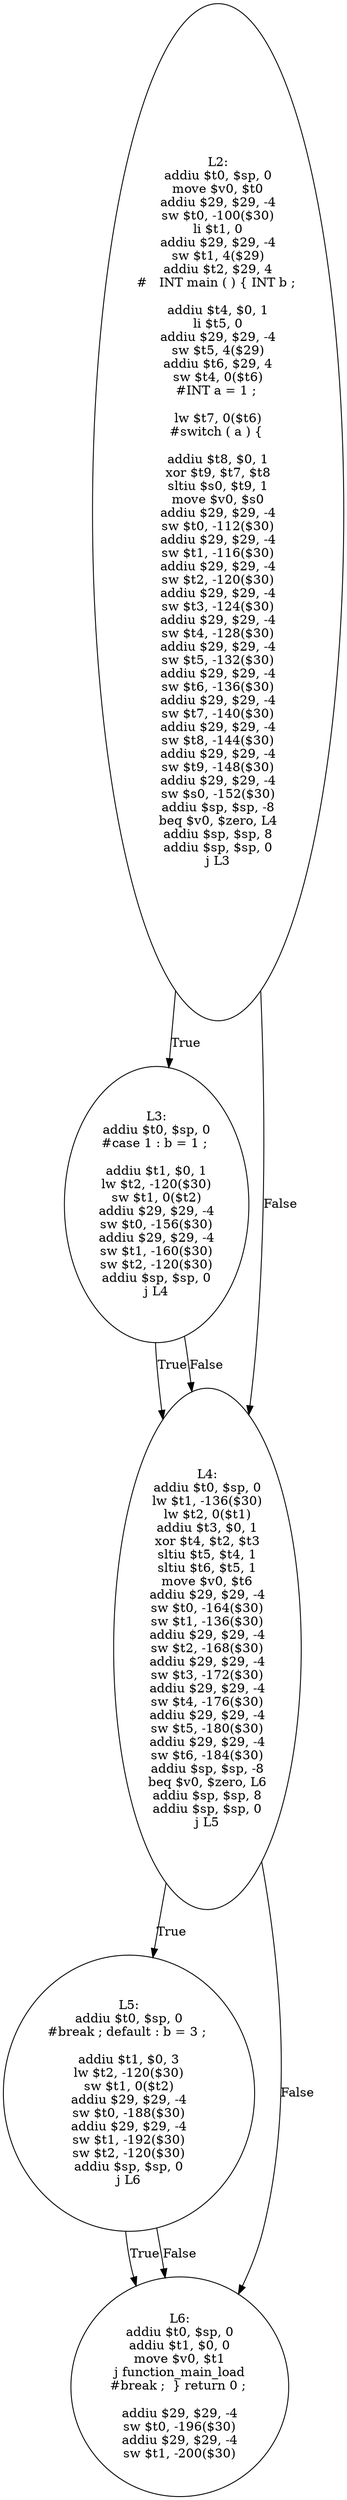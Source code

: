 digraph AST {
  "125702256454832" [label="L2:
addiu $t0, $sp, 0
move $v0, $t0
addiu $29, $29, -4
sw $t0, -100($30)
li $t1, 0
addiu $29, $29, -4
sw $t1, 4($29)
addiu $t2, $29, 4
#   INT main ( ) { INT b ; 

addiu $t4, $0, 1
li $t5, 0
addiu $29, $29, -4
sw $t5, 4($29)
addiu $t6, $29, 4
sw $t4, 0($t6)
#INT a = 1 ; 

lw $t7, 0($t6)
#switch ( a ) { 

addiu $t8, $0, 1
xor $t9, $t7, $t8
sltiu $s0, $t9, 1
move $v0, $s0
addiu $29, $29, -4
sw $t0, -112($30)
addiu $29, $29, -4
sw $t1, -116($30)
addiu $29, $29, -4
sw $t2, -120($30)
addiu $29, $29, -4
sw $t3, -124($30)
addiu $29, $29, -4
sw $t4, -128($30)
addiu $29, $29, -4
sw $t5, -132($30)
addiu $29, $29, -4
sw $t6, -136($30)
addiu $29, $29, -4
sw $t7, -140($30)
addiu $29, $29, -4
sw $t8, -144($30)
addiu $29, $29, -4
sw $t9, -148($30)
addiu $29, $29, -4
sw $s0, -152($30)
addiu $sp, $sp, -8
beq $v0, $zero, L4
addiu $sp, $sp, 8
addiu $sp, $sp, 0
j L3
"];
  "125702256454832" -> "125702256453248" [label="True"];
  "125702256454832" -> "125702256452096" [label="False"];
  "125702256453248" [label="L3:
addiu $t0, $sp, 0
#case 1 : b = 1 ; 

addiu $t1, $0, 1
lw $t2, -120($30)
sw $t1, 0($t2)
addiu $29, $29, -4
sw $t0, -156($30)
addiu $29, $29, -4
sw $t1, -160($30)
sw $t2, -120($30)
addiu $sp, $sp, 0
j L4
"];
  "125702256453248" -> "125702256452096" [label="True"];
  "125702256453248" -> "125702256452096" [label="False"];
  "125702256452096" [label="L4:
addiu $t0, $sp, 0
lw $t1, -136($30)
lw $t2, 0($t1)
addiu $t3, $0, 1
xor $t4, $t2, $t3
sltiu $t5, $t4, 1
sltiu $t6, $t5, 1
move $v0, $t6
addiu $29, $29, -4
sw $t0, -164($30)
sw $t1, -136($30)
addiu $29, $29, -4
sw $t2, -168($30)
addiu $29, $29, -4
sw $t3, -172($30)
addiu $29, $29, -4
sw $t4, -176($30)
addiu $29, $29, -4
sw $t5, -180($30)
addiu $29, $29, -4
sw $t6, -184($30)
addiu $sp, $sp, -8
beq $v0, $zero, L6
addiu $sp, $sp, 8
addiu $sp, $sp, 0
j L5
"];
  "125702256452096" -> "125702256449744" [label="True"];
  "125702256452096" -> "125702256451808" [label="False"];
  "125702256449744" [label="L5:
addiu $t0, $sp, 0
#break ; default : b = 3 ; 

addiu $t1, $0, 3
lw $t2, -120($30)
sw $t1, 0($t2)
addiu $29, $29, -4
sw $t0, -188($30)
addiu $29, $29, -4
sw $t1, -192($30)
sw $t2, -120($30)
addiu $sp, $sp, 0
j L6
"];
  "125702256449744" -> "125702256451808" [label="True"];
  "125702256449744" -> "125702256451808" [label="False"];
  "125702256451808" [label="L6:
addiu $t0, $sp, 0
addiu $t1, $0, 0
move $v0, $t1
j function_main_load
#break ;  } return 0 ; 

addiu $29, $29, -4
sw $t0, -196($30)
addiu $29, $29, -4
sw $t1, -200($30)
"];
}
